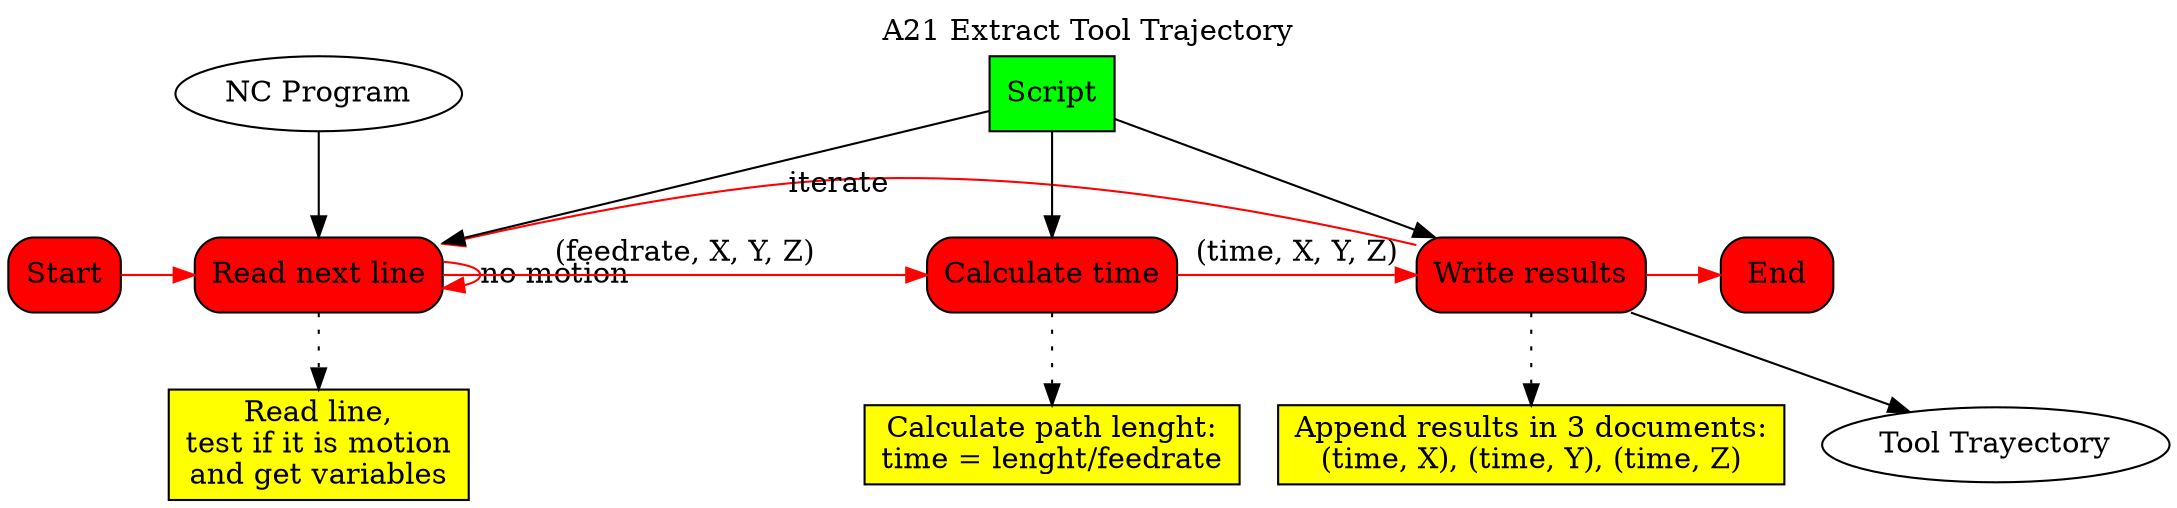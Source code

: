 digraph behaviourmodel {


# activity title
labelloc="t"
label="A21 Extract Tool Trajectory"

# task definition
node [shape=box, style="filled, rounded", fillcolor=red, color=black]
Start
t1 [label="Read next line"]
t2 [label="Calculate time"]
t3 [label="Write results"]
End

# mechanisms
node [shape=box, style=filled, fillcolor=green, color=black]
script [label="Script"]

# rules
node [shape=box, style=filled, fillcolor=yellow, color=black]
r1 [label="Read line,\ntest if it is motion\nand get variables"]
r2 [label="Calculate path lenght:\ntime = lenght/feedrate"]
r3 [label="Append results in 3 documents:\n(time, X), (time, Y), (time, Z)"]

# task sequence
edge [dir=forward, color=red, style=solid]
{rank=same
    Start -> t1
    t1 -> t1 [label="no motion"]
    t1 -> t2 [label="(feedrate, X, Y, Z)"]
    t2 -> t3 [label="(time, X, Y, Z)"]
    t3 -> t1 [label="iterate"]
    t3 -> End
}

# attaching mechanisms
edge [dir=forward, color=black]
script -> {t1 t2 t3}

# attaching rules
edge [dir=forward, color=black, style=dotted]
t1 -> r1
t2 -> r2
t3 -> r3


# input and output definition
node [shape=ellipse, style=filled, fillcolor=white, color=black]
nc [label="NC Program"]
path [label="Tool Trayectory"]

# attaching inputs and outputs
edge [dir=forward, color=black, style=solid]
nc -> t1
t3 -> path

}

